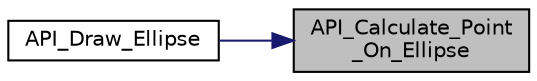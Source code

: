 digraph "API_Calculate_Point_On_Ellipse"
{
 // LATEX_PDF_SIZE
  edge [fontname="Helvetica",fontsize="10",labelfontname="Helvetica",labelfontsize="10"];
  node [fontname="Helvetica",fontsize="10",shape=record];
  rankdir="RL";
  Node1 [label="API_Calculate_Point\l_On_Ellipse",height=0.2,width=0.4,color="black", fillcolor="grey75", style="filled", fontcolor="black",tooltip="This function is used for calculating individual coordinates of the ellipse."];
  Node1 -> Node2 [dir="back",color="midnightblue",fontsize="10",style="solid"];
  Node2 [label="API_Draw_Ellipse",height=0.2,width=0.4,color="black", fillcolor="white", style="filled",URL="$ellipse_8h.html#a2c22d369b239025f9ca327663ec3a86a",tooltip="This function is used for drawing an ellipse on the VGA screen."];
}
